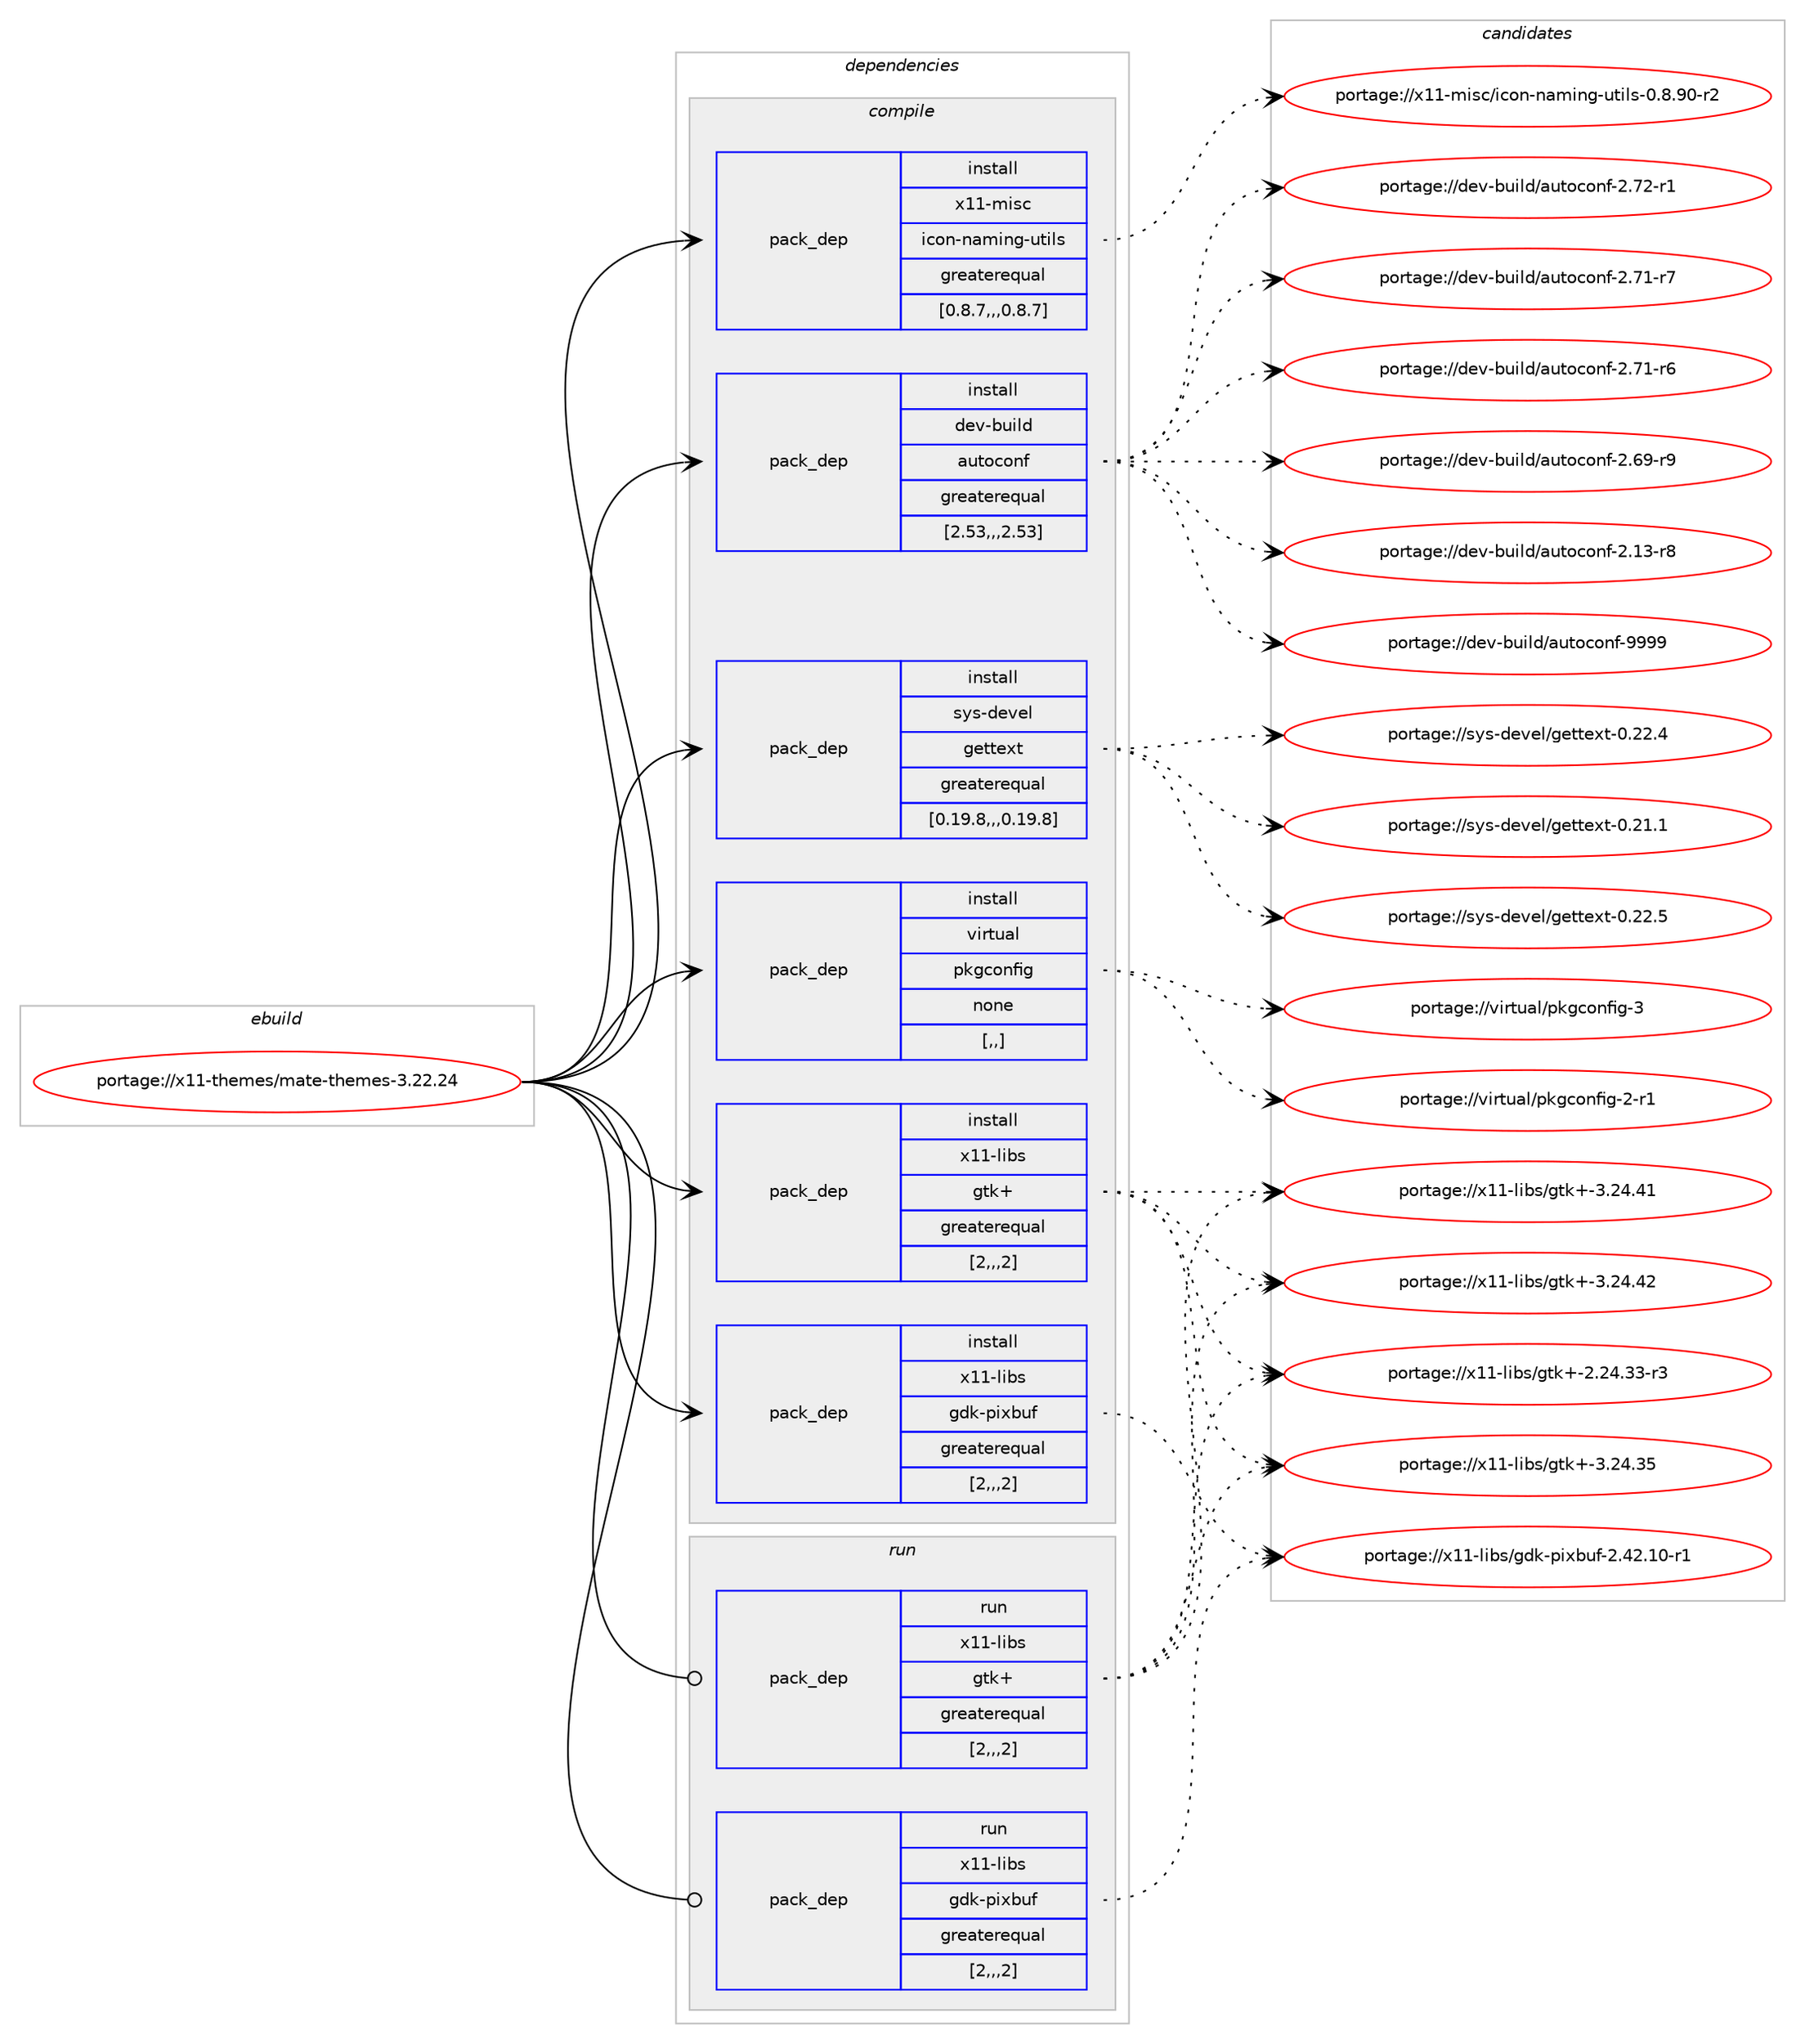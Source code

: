 digraph prolog {

# *************
# Graph options
# *************

newrank=true;
concentrate=true;
compound=true;
graph [rankdir=LR,fontname=Helvetica,fontsize=10,ranksep=1.5];#, ranksep=2.5, nodesep=0.2];
edge  [arrowhead=vee];
node  [fontname=Helvetica,fontsize=10];

# **********
# The ebuild
# **********

subgraph cluster_leftcol {
color=gray;
label=<<i>ebuild</i>>;
id [label="portage://x11-themes/mate-themes-3.22.24", color=red, width=4, href="../x11-themes/mate-themes-3.22.24.svg"];
}

# ****************
# The dependencies
# ****************

subgraph cluster_midcol {
color=gray;
label=<<i>dependencies</i>>;
subgraph cluster_compile {
fillcolor="#eeeeee";
style=filled;
label=<<i>compile</i>>;
subgraph pack341241 {
dependency467908 [label=<<TABLE BORDER="0" CELLBORDER="1" CELLSPACING="0" CELLPADDING="4" WIDTH="220"><TR><TD ROWSPAN="6" CELLPADDING="30">pack_dep</TD></TR><TR><TD WIDTH="110">install</TD></TR><TR><TD>dev-build</TD></TR><TR><TD>autoconf</TD></TR><TR><TD>greaterequal</TD></TR><TR><TD>[2.53,,,2.53]</TD></TR></TABLE>>, shape=none, color=blue];
}
id:e -> dependency467908:w [weight=20,style="solid",arrowhead="vee"];
subgraph pack341242 {
dependency467909 [label=<<TABLE BORDER="0" CELLBORDER="1" CELLSPACING="0" CELLPADDING="4" WIDTH="220"><TR><TD ROWSPAN="6" CELLPADDING="30">pack_dep</TD></TR><TR><TD WIDTH="110">install</TD></TR><TR><TD>sys-devel</TD></TR><TR><TD>gettext</TD></TR><TR><TD>greaterequal</TD></TR><TR><TD>[0.19.8,,,0.19.8]</TD></TR></TABLE>>, shape=none, color=blue];
}
id:e -> dependency467909:w [weight=20,style="solid",arrowhead="vee"];
subgraph pack341243 {
dependency467910 [label=<<TABLE BORDER="0" CELLBORDER="1" CELLSPACING="0" CELLPADDING="4" WIDTH="220"><TR><TD ROWSPAN="6" CELLPADDING="30">pack_dep</TD></TR><TR><TD WIDTH="110">install</TD></TR><TR><TD>virtual</TD></TR><TR><TD>pkgconfig</TD></TR><TR><TD>none</TD></TR><TR><TD>[,,]</TD></TR></TABLE>>, shape=none, color=blue];
}
id:e -> dependency467910:w [weight=20,style="solid",arrowhead="vee"];
subgraph pack341244 {
dependency467911 [label=<<TABLE BORDER="0" CELLBORDER="1" CELLSPACING="0" CELLPADDING="4" WIDTH="220"><TR><TD ROWSPAN="6" CELLPADDING="30">pack_dep</TD></TR><TR><TD WIDTH="110">install</TD></TR><TR><TD>x11-libs</TD></TR><TR><TD>gdk-pixbuf</TD></TR><TR><TD>greaterequal</TD></TR><TR><TD>[2,,,2]</TD></TR></TABLE>>, shape=none, color=blue];
}
id:e -> dependency467911:w [weight=20,style="solid",arrowhead="vee"];
subgraph pack341245 {
dependency467912 [label=<<TABLE BORDER="0" CELLBORDER="1" CELLSPACING="0" CELLPADDING="4" WIDTH="220"><TR><TD ROWSPAN="6" CELLPADDING="30">pack_dep</TD></TR><TR><TD WIDTH="110">install</TD></TR><TR><TD>x11-libs</TD></TR><TR><TD>gtk+</TD></TR><TR><TD>greaterequal</TD></TR><TR><TD>[2,,,2]</TD></TR></TABLE>>, shape=none, color=blue];
}
id:e -> dependency467912:w [weight=20,style="solid",arrowhead="vee"];
subgraph pack341246 {
dependency467913 [label=<<TABLE BORDER="0" CELLBORDER="1" CELLSPACING="0" CELLPADDING="4" WIDTH="220"><TR><TD ROWSPAN="6" CELLPADDING="30">pack_dep</TD></TR><TR><TD WIDTH="110">install</TD></TR><TR><TD>x11-misc</TD></TR><TR><TD>icon-naming-utils</TD></TR><TR><TD>greaterequal</TD></TR><TR><TD>[0.8.7,,,0.8.7]</TD></TR></TABLE>>, shape=none, color=blue];
}
id:e -> dependency467913:w [weight=20,style="solid",arrowhead="vee"];
}
subgraph cluster_compileandrun {
fillcolor="#eeeeee";
style=filled;
label=<<i>compile and run</i>>;
}
subgraph cluster_run {
fillcolor="#eeeeee";
style=filled;
label=<<i>run</i>>;
subgraph pack341247 {
dependency467914 [label=<<TABLE BORDER="0" CELLBORDER="1" CELLSPACING="0" CELLPADDING="4" WIDTH="220"><TR><TD ROWSPAN="6" CELLPADDING="30">pack_dep</TD></TR><TR><TD WIDTH="110">run</TD></TR><TR><TD>x11-libs</TD></TR><TR><TD>gdk-pixbuf</TD></TR><TR><TD>greaterequal</TD></TR><TR><TD>[2,,,2]</TD></TR></TABLE>>, shape=none, color=blue];
}
id:e -> dependency467914:w [weight=20,style="solid",arrowhead="odot"];
subgraph pack341248 {
dependency467915 [label=<<TABLE BORDER="0" CELLBORDER="1" CELLSPACING="0" CELLPADDING="4" WIDTH="220"><TR><TD ROWSPAN="6" CELLPADDING="30">pack_dep</TD></TR><TR><TD WIDTH="110">run</TD></TR><TR><TD>x11-libs</TD></TR><TR><TD>gtk+</TD></TR><TR><TD>greaterequal</TD></TR><TR><TD>[2,,,2]</TD></TR></TABLE>>, shape=none, color=blue];
}
id:e -> dependency467915:w [weight=20,style="solid",arrowhead="odot"];
}
}

# **************
# The candidates
# **************

subgraph cluster_choices {
rank=same;
color=gray;
label=<<i>candidates</i>>;

subgraph choice341241 {
color=black;
nodesep=1;
choice10010111845981171051081004797117116111991111101024557575757 [label="portage://dev-build/autoconf-9999", color=red, width=4,href="../dev-build/autoconf-9999.svg"];
choice100101118459811710510810047971171161119911111010245504655504511449 [label="portage://dev-build/autoconf-2.72-r1", color=red, width=4,href="../dev-build/autoconf-2.72-r1.svg"];
choice100101118459811710510810047971171161119911111010245504655494511455 [label="portage://dev-build/autoconf-2.71-r7", color=red, width=4,href="../dev-build/autoconf-2.71-r7.svg"];
choice100101118459811710510810047971171161119911111010245504655494511454 [label="portage://dev-build/autoconf-2.71-r6", color=red, width=4,href="../dev-build/autoconf-2.71-r6.svg"];
choice100101118459811710510810047971171161119911111010245504654574511457 [label="portage://dev-build/autoconf-2.69-r9", color=red, width=4,href="../dev-build/autoconf-2.69-r9.svg"];
choice100101118459811710510810047971171161119911111010245504649514511456 [label="portage://dev-build/autoconf-2.13-r8", color=red, width=4,href="../dev-build/autoconf-2.13-r8.svg"];
dependency467908:e -> choice10010111845981171051081004797117116111991111101024557575757:w [style=dotted,weight="100"];
dependency467908:e -> choice100101118459811710510810047971171161119911111010245504655504511449:w [style=dotted,weight="100"];
dependency467908:e -> choice100101118459811710510810047971171161119911111010245504655494511455:w [style=dotted,weight="100"];
dependency467908:e -> choice100101118459811710510810047971171161119911111010245504655494511454:w [style=dotted,weight="100"];
dependency467908:e -> choice100101118459811710510810047971171161119911111010245504654574511457:w [style=dotted,weight="100"];
dependency467908:e -> choice100101118459811710510810047971171161119911111010245504649514511456:w [style=dotted,weight="100"];
}
subgraph choice341242 {
color=black;
nodesep=1;
choice115121115451001011181011084710310111611610112011645484650504653 [label="portage://sys-devel/gettext-0.22.5", color=red, width=4,href="../sys-devel/gettext-0.22.5.svg"];
choice115121115451001011181011084710310111611610112011645484650504652 [label="portage://sys-devel/gettext-0.22.4", color=red, width=4,href="../sys-devel/gettext-0.22.4.svg"];
choice115121115451001011181011084710310111611610112011645484650494649 [label="portage://sys-devel/gettext-0.21.1", color=red, width=4,href="../sys-devel/gettext-0.21.1.svg"];
dependency467909:e -> choice115121115451001011181011084710310111611610112011645484650504653:w [style=dotted,weight="100"];
dependency467909:e -> choice115121115451001011181011084710310111611610112011645484650504652:w [style=dotted,weight="100"];
dependency467909:e -> choice115121115451001011181011084710310111611610112011645484650494649:w [style=dotted,weight="100"];
}
subgraph choice341243 {
color=black;
nodesep=1;
choice1181051141161179710847112107103991111101021051034551 [label="portage://virtual/pkgconfig-3", color=red, width=4,href="../virtual/pkgconfig-3.svg"];
choice11810511411611797108471121071039911111010210510345504511449 [label="portage://virtual/pkgconfig-2-r1", color=red, width=4,href="../virtual/pkgconfig-2-r1.svg"];
dependency467910:e -> choice1181051141161179710847112107103991111101021051034551:w [style=dotted,weight="100"];
dependency467910:e -> choice11810511411611797108471121071039911111010210510345504511449:w [style=dotted,weight="100"];
}
subgraph choice341244 {
color=black;
nodesep=1;
choice1204949451081059811547103100107451121051209811710245504652504649484511449 [label="portage://x11-libs/gdk-pixbuf-2.42.10-r1", color=red, width=4,href="../x11-libs/gdk-pixbuf-2.42.10-r1.svg"];
dependency467911:e -> choice1204949451081059811547103100107451121051209811710245504652504649484511449:w [style=dotted,weight="100"];
}
subgraph choice341245 {
color=black;
nodesep=1;
choice1204949451081059811547103116107434551465052465250 [label="portage://x11-libs/gtk+-3.24.42", color=red, width=4,href="../x11-libs/gtk+-3.24.42.svg"];
choice1204949451081059811547103116107434551465052465249 [label="portage://x11-libs/gtk+-3.24.41", color=red, width=4,href="../x11-libs/gtk+-3.24.41.svg"];
choice1204949451081059811547103116107434551465052465153 [label="portage://x11-libs/gtk+-3.24.35", color=red, width=4,href="../x11-libs/gtk+-3.24.35.svg"];
choice12049494510810598115471031161074345504650524651514511451 [label="portage://x11-libs/gtk+-2.24.33-r3", color=red, width=4,href="../x11-libs/gtk+-2.24.33-r3.svg"];
dependency467912:e -> choice1204949451081059811547103116107434551465052465250:w [style=dotted,weight="100"];
dependency467912:e -> choice1204949451081059811547103116107434551465052465249:w [style=dotted,weight="100"];
dependency467912:e -> choice1204949451081059811547103116107434551465052465153:w [style=dotted,weight="100"];
dependency467912:e -> choice12049494510810598115471031161074345504650524651514511451:w [style=dotted,weight="100"];
}
subgraph choice341246 {
color=black;
nodesep=1;
choice120494945109105115994710599111110451109710910511010345117116105108115454846564657484511450 [label="portage://x11-misc/icon-naming-utils-0.8.90-r2", color=red, width=4,href="../x11-misc/icon-naming-utils-0.8.90-r2.svg"];
dependency467913:e -> choice120494945109105115994710599111110451109710910511010345117116105108115454846564657484511450:w [style=dotted,weight="100"];
}
subgraph choice341247 {
color=black;
nodesep=1;
choice1204949451081059811547103100107451121051209811710245504652504649484511449 [label="portage://x11-libs/gdk-pixbuf-2.42.10-r1", color=red, width=4,href="../x11-libs/gdk-pixbuf-2.42.10-r1.svg"];
dependency467914:e -> choice1204949451081059811547103100107451121051209811710245504652504649484511449:w [style=dotted,weight="100"];
}
subgraph choice341248 {
color=black;
nodesep=1;
choice1204949451081059811547103116107434551465052465250 [label="portage://x11-libs/gtk+-3.24.42", color=red, width=4,href="../x11-libs/gtk+-3.24.42.svg"];
choice1204949451081059811547103116107434551465052465249 [label="portage://x11-libs/gtk+-3.24.41", color=red, width=4,href="../x11-libs/gtk+-3.24.41.svg"];
choice1204949451081059811547103116107434551465052465153 [label="portage://x11-libs/gtk+-3.24.35", color=red, width=4,href="../x11-libs/gtk+-3.24.35.svg"];
choice12049494510810598115471031161074345504650524651514511451 [label="portage://x11-libs/gtk+-2.24.33-r3", color=red, width=4,href="../x11-libs/gtk+-2.24.33-r3.svg"];
dependency467915:e -> choice1204949451081059811547103116107434551465052465250:w [style=dotted,weight="100"];
dependency467915:e -> choice1204949451081059811547103116107434551465052465249:w [style=dotted,weight="100"];
dependency467915:e -> choice1204949451081059811547103116107434551465052465153:w [style=dotted,weight="100"];
dependency467915:e -> choice12049494510810598115471031161074345504650524651514511451:w [style=dotted,weight="100"];
}
}

}
